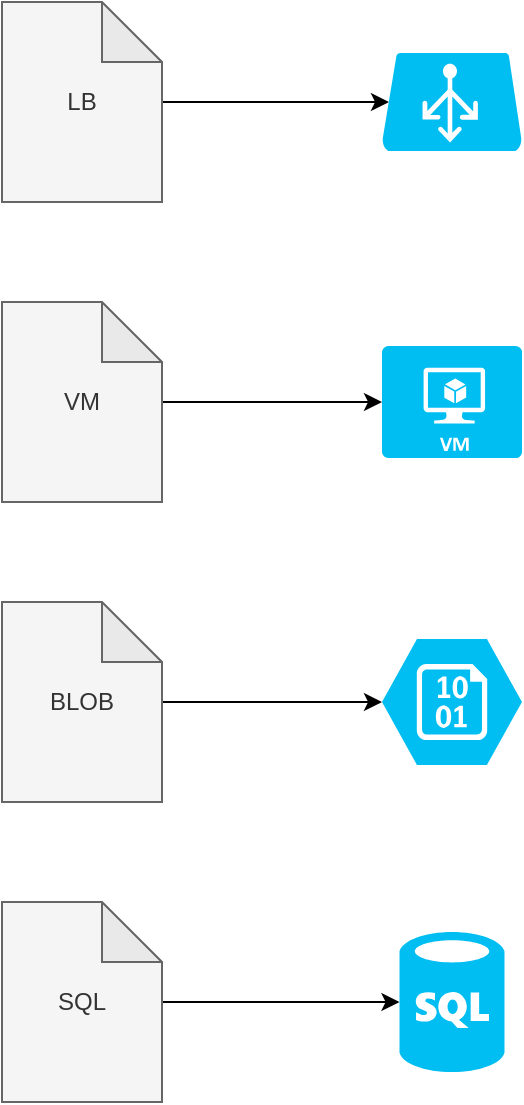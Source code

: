 <mxfile version="13.7.9" type="device" pages="4"><diagram name="all-at-once" id="P-Oke_rMvCE9W-2tJtfs"><mxGraphModel dx="1382" dy="849" grid="1" gridSize="10" guides="1" tooltips="1" connect="1" arrows="1" fold="1" page="1" pageScale="1" pageWidth="3300" pageHeight="4681" math="0" shadow="0"><root><mxCell id="qDnQP5oTMKFmABpns5De-0"/><mxCell id="qDnQP5oTMKFmABpns5De-1" parent="qDnQP5oTMKFmABpns5De-0"/><mxCell id="gpn5vfbEbV-p0I3VLx7I-1" style="edgeStyle=orthogonalEdgeStyle;rounded=0;orthogonalLoop=1;jettySize=auto;html=1;entryX=0.05;entryY=0.5;entryDx=0;entryDy=0;entryPerimeter=0;" edge="1" parent="qDnQP5oTMKFmABpns5De-1" source="qDnQP5oTMKFmABpns5De-4" target="qDnQP5oTMKFmABpns5De-13"><mxGeometry relative="1" as="geometry"/></mxCell><mxCell id="qDnQP5oTMKFmABpns5De-4" value="LB" style="shape=note;whiteSpace=wrap;html=1;backgroundOutline=1;darkOpacity=0.05;fillColor=#f5f5f5;strokeColor=#666666;fontColor=#333333;" vertex="1" parent="qDnQP5oTMKFmABpns5De-1"><mxGeometry x="490" y="290" width="80" height="100" as="geometry"/></mxCell><mxCell id="gpn5vfbEbV-p0I3VLx7I-2" style="edgeStyle=orthogonalEdgeStyle;rounded=0;orthogonalLoop=1;jettySize=auto;html=1;entryX=0;entryY=0.5;entryDx=0;entryDy=0;entryPerimeter=0;" edge="1" parent="qDnQP5oTMKFmABpns5De-1" source="qDnQP5oTMKFmABpns5De-7" target="qDnQP5oTMKFmABpns5De-14"><mxGeometry relative="1" as="geometry"/></mxCell><mxCell id="qDnQP5oTMKFmABpns5De-7" value="VM" style="shape=note;whiteSpace=wrap;html=1;backgroundOutline=1;darkOpacity=0.05;fillColor=#f5f5f5;strokeColor=#666666;fontColor=#333333;" vertex="1" parent="qDnQP5oTMKFmABpns5De-1"><mxGeometry x="490" y="440" width="80" height="100" as="geometry"/></mxCell><mxCell id="gpn5vfbEbV-p0I3VLx7I-3" style="edgeStyle=orthogonalEdgeStyle;rounded=0;orthogonalLoop=1;jettySize=auto;html=1;entryX=0;entryY=0.5;entryDx=0;entryDy=0;entryPerimeter=0;" edge="1" parent="qDnQP5oTMKFmABpns5De-1" source="qDnQP5oTMKFmABpns5De-10" target="qDnQP5oTMKFmABpns5De-16"><mxGeometry relative="1" as="geometry"/></mxCell><mxCell id="qDnQP5oTMKFmABpns5De-10" value="BLOB" style="shape=note;whiteSpace=wrap;html=1;backgroundOutline=1;darkOpacity=0.05;fillColor=#f5f5f5;strokeColor=#666666;fontColor=#333333;" vertex="1" parent="qDnQP5oTMKFmABpns5De-1"><mxGeometry x="490" y="590" width="80" height="100" as="geometry"/></mxCell><mxCell id="gpn5vfbEbV-p0I3VLx7I-4" style="edgeStyle=orthogonalEdgeStyle;rounded=0;orthogonalLoop=1;jettySize=auto;html=1;entryX=0;entryY=0.5;entryDx=0;entryDy=0;entryPerimeter=0;" edge="1" parent="qDnQP5oTMKFmABpns5De-1" source="qDnQP5oTMKFmABpns5De-12" target="qDnQP5oTMKFmABpns5De-15"><mxGeometry relative="1" as="geometry"/></mxCell><mxCell id="qDnQP5oTMKFmABpns5De-12" value="SQL" style="shape=note;whiteSpace=wrap;html=1;backgroundOutline=1;darkOpacity=0.05;fillColor=#f5f5f5;strokeColor=#666666;fontColor=#333333;" vertex="1" parent="qDnQP5oTMKFmABpns5De-1"><mxGeometry x="490" y="740" width="80" height="100" as="geometry"/></mxCell><mxCell id="qDnQP5oTMKFmABpns5De-13" value="" style="verticalLabelPosition=bottom;html=1;verticalAlign=top;align=center;strokeColor=none;fillColor=#00BEF2;shape=mxgraph.azure.azure_load_balancer;aspect=fixed;" vertex="1" parent="qDnQP5oTMKFmABpns5De-1"><mxGeometry x="680" y="315.5" width="70" height="49" as="geometry"/></mxCell><mxCell id="qDnQP5oTMKFmABpns5De-14" value="" style="verticalLabelPosition=bottom;html=1;verticalAlign=top;align=center;strokeColor=none;fillColor=#00BEF2;shape=mxgraph.azure.virtual_machine;aspect=fixed;" vertex="1" parent="qDnQP5oTMKFmABpns5De-1"><mxGeometry x="680" y="462" width="70" height="56" as="geometry"/></mxCell><mxCell id="qDnQP5oTMKFmABpns5De-15" value="" style="verticalLabelPosition=bottom;html=1;verticalAlign=top;align=center;strokeColor=none;fillColor=#00BEF2;shape=mxgraph.azure.sql_database;aspect=fixed;" vertex="1" parent="qDnQP5oTMKFmABpns5De-1"><mxGeometry x="688.75" y="755" width="52.5" height="70" as="geometry"/></mxCell><mxCell id="qDnQP5oTMKFmABpns5De-16" value="" style="verticalLabelPosition=bottom;html=1;verticalAlign=top;align=center;strokeColor=none;fillColor=#00BEF2;shape=mxgraph.azure.storage_blob;aspect=fixed;" vertex="1" parent="qDnQP5oTMKFmABpns5De-1"><mxGeometry x="680" y="608.5" width="70" height="63" as="geometry"/></mxCell></root></mxGraphModel></diagram><diagram id="Kcz2t-o6_MFLXZgYWNiz" name="top-to-bottom"><mxGraphModel dx="1152" dy="708" grid="1" gridSize="10" guides="1" tooltips="1" connect="1" arrows="1" fold="1" page="1" pageScale="1" pageWidth="3300" pageHeight="4681" math="0" shadow="0"><root><mxCell id="pcutb_ZvgJZBlIGZoFPS-0"/><mxCell id="pcutb_ZvgJZBlIGZoFPS-1" parent="pcutb_ZvgJZBlIGZoFPS-0"/><mxCell id="Iktdrq0jGO_tOeGGo-t5-5" value="1" style="edgeStyle=orthogonalEdgeStyle;rounded=0;orthogonalLoop=1;jettySize=auto;html=1;entryX=0.5;entryY=0;entryDx=0;entryDy=0;entryPerimeter=0;fillColor=#f5f5f5;strokeColor=#666666;" edge="1" parent="pcutb_ZvgJZBlIGZoFPS-1" source="gCMxDsAX92g03JPzwYp0-0" target="gCMxDsAX92g03JPzwYp0-1"><mxGeometry relative="1" as="geometry"/></mxCell><mxCell id="Iktdrq0jGO_tOeGGo-t5-11" style="edgeStyle=orthogonalEdgeStyle;rounded=0;orthogonalLoop=1;jettySize=auto;html=1;entryX=0;entryY=0.5;entryDx=0;entryDy=0;entryPerimeter=0;" edge="1" parent="pcutb_ZvgJZBlIGZoFPS-1" source="gCMxDsAX92g03JPzwYp0-0" target="Iktdrq0jGO_tOeGGo-t5-2"><mxGeometry relative="1" as="geometry"/></mxCell><mxCell id="gCMxDsAX92g03JPzwYp0-0" value="SQL" style="shape=note;whiteSpace=wrap;html=1;backgroundOutline=1;darkOpacity=0.05;fillColor=#f5f5f5;strokeColor=#666666;fontColor=#333333;" vertex="1" parent="pcutb_ZvgJZBlIGZoFPS-1"><mxGeometry x="490" y="290" width="80" height="100" as="geometry"/></mxCell><mxCell id="Iktdrq0jGO_tOeGGo-t5-6" value="2" style="edgeStyle=orthogonalEdgeStyle;rounded=0;orthogonalLoop=1;jettySize=auto;html=1;entryX=0.5;entryY=0;entryDx=0;entryDy=0;entryPerimeter=0;fillColor=#f5f5f5;strokeColor=#666666;" edge="1" parent="pcutb_ZvgJZBlIGZoFPS-1" source="gCMxDsAX92g03JPzwYp0-1" target="gCMxDsAX92g03JPzwYp0-2"><mxGeometry relative="1" as="geometry"/></mxCell><mxCell id="Iktdrq0jGO_tOeGGo-t5-10" style="edgeStyle=orthogonalEdgeStyle;rounded=0;orthogonalLoop=1;jettySize=auto;html=1;entryX=0;entryY=0.5;entryDx=0;entryDy=0;entryPerimeter=0;" edge="1" parent="pcutb_ZvgJZBlIGZoFPS-1" source="gCMxDsAX92g03JPzwYp0-1" target="Iktdrq0jGO_tOeGGo-t5-3"><mxGeometry relative="1" as="geometry"/></mxCell><mxCell id="gCMxDsAX92g03JPzwYp0-1" value="BLOB" style="shape=note;whiteSpace=wrap;html=1;backgroundOutline=1;darkOpacity=0.05;fillColor=#f5f5f5;strokeColor=#666666;fontColor=#333333;" vertex="1" parent="pcutb_ZvgJZBlIGZoFPS-1"><mxGeometry x="490" y="440" width="80" height="100" as="geometry"/></mxCell><mxCell id="Iktdrq0jGO_tOeGGo-t5-7" value="3" style="edgeStyle=orthogonalEdgeStyle;rounded=0;orthogonalLoop=1;jettySize=auto;html=1;entryX=0.5;entryY=0;entryDx=0;entryDy=0;entryPerimeter=0;fillColor=#f5f5f5;strokeColor=#666666;" edge="1" parent="pcutb_ZvgJZBlIGZoFPS-1" source="gCMxDsAX92g03JPzwYp0-2" target="gCMxDsAX92g03JPzwYp0-3"><mxGeometry relative="1" as="geometry"/></mxCell><mxCell id="Iktdrq0jGO_tOeGGo-t5-9" style="edgeStyle=orthogonalEdgeStyle;rounded=0;orthogonalLoop=1;jettySize=auto;html=1;entryX=0;entryY=0.5;entryDx=0;entryDy=0;entryPerimeter=0;" edge="1" parent="pcutb_ZvgJZBlIGZoFPS-1" source="gCMxDsAX92g03JPzwYp0-2" target="Iktdrq0jGO_tOeGGo-t5-1"><mxGeometry relative="1" as="geometry"/></mxCell><mxCell id="gCMxDsAX92g03JPzwYp0-2" value="VM" style="shape=note;whiteSpace=wrap;html=1;backgroundOutline=1;darkOpacity=0.05;fillColor=#f5f5f5;strokeColor=#666666;fontColor=#333333;" vertex="1" parent="pcutb_ZvgJZBlIGZoFPS-1"><mxGeometry x="490" y="590" width="80" height="100" as="geometry"/></mxCell><mxCell id="Iktdrq0jGO_tOeGGo-t5-12" style="edgeStyle=orthogonalEdgeStyle;rounded=0;orthogonalLoop=1;jettySize=auto;html=1;entryX=0.05;entryY=0.5;entryDx=0;entryDy=0;entryPerimeter=0;" edge="1" parent="pcutb_ZvgJZBlIGZoFPS-1" source="gCMxDsAX92g03JPzwYp0-3" target="Iktdrq0jGO_tOeGGo-t5-0"><mxGeometry relative="1" as="geometry"/></mxCell><mxCell id="gCMxDsAX92g03JPzwYp0-3" value="LB" style="shape=note;whiteSpace=wrap;html=1;backgroundOutline=1;darkOpacity=0.05;fillColor=#f5f5f5;strokeColor=#666666;fontColor=#333333;" vertex="1" parent="pcutb_ZvgJZBlIGZoFPS-1"><mxGeometry x="490" y="740" width="80" height="100" as="geometry"/></mxCell><mxCell id="Iktdrq0jGO_tOeGGo-t5-0" value="" style="verticalLabelPosition=bottom;html=1;verticalAlign=top;align=center;strokeColor=none;fillColor=#00BEF2;shape=mxgraph.azure.azure_load_balancer;aspect=fixed;" vertex="1" parent="pcutb_ZvgJZBlIGZoFPS-1"><mxGeometry x="680" y="765.5" width="70" height="49" as="geometry"/></mxCell><mxCell id="Iktdrq0jGO_tOeGGo-t5-1" value="" style="verticalLabelPosition=bottom;html=1;verticalAlign=top;align=center;strokeColor=none;fillColor=#00BEF2;shape=mxgraph.azure.virtual_machine;aspect=fixed;" vertex="1" parent="pcutb_ZvgJZBlIGZoFPS-1"><mxGeometry x="680" y="612" width="70" height="56" as="geometry"/></mxCell><mxCell id="Iktdrq0jGO_tOeGGo-t5-2" value="" style="verticalLabelPosition=bottom;html=1;verticalAlign=top;align=center;strokeColor=none;fillColor=#00BEF2;shape=mxgraph.azure.sql_database;aspect=fixed;" vertex="1" parent="pcutb_ZvgJZBlIGZoFPS-1"><mxGeometry x="688.75" y="305" width="52.5" height="70" as="geometry"/></mxCell><mxCell id="Iktdrq0jGO_tOeGGo-t5-3" value="" style="verticalLabelPosition=bottom;html=1;verticalAlign=top;align=center;strokeColor=none;fillColor=#00BEF2;shape=mxgraph.azure.storage_blob;aspect=fixed;" vertex="1" parent="pcutb_ZvgJZBlIGZoFPS-1"><mxGeometry x="680" y="458.5" width="70" height="63" as="geometry"/></mxCell></root></mxGraphModel></diagram><diagram id="cL2MnPZc4od3jHyJwbha" name="dependency"><mxGraphModel dx="1382" dy="849" grid="1" gridSize="10" guides="1" tooltips="1" connect="1" arrows="1" fold="1" page="1" pageScale="1" pageWidth="3300" pageHeight="4681" math="0" shadow="0"><root><mxCell id="WMYjqis9OCY5GD_dRImF-0"/><mxCell id="WMYjqis9OCY5GD_dRImF-1" parent="WMYjqis9OCY5GD_dRImF-0"/><mxCell id="yTgW1SVbYf_lElvHyO5y-0" value="LB" style="shape=note;whiteSpace=wrap;html=1;backgroundOutline=1;darkOpacity=0.05;fillColor=#f5f5f5;strokeColor=#666666;fontColor=#333333;" vertex="1" parent="WMYjqis9OCY5GD_dRImF-1"><mxGeometry x="680" y="250" width="80" height="100" as="geometry"/></mxCell><mxCell id="yTgW1SVbYf_lElvHyO5y-6" style="edgeStyle=orthogonalEdgeStyle;rounded=0;orthogonalLoop=1;jettySize=auto;html=1;entryX=0.5;entryY=1;entryDx=0;entryDy=0;entryPerimeter=0;startArrow=classic;startFill=1;endArrow=none;endFill=0;fillColor=#f5f5f5;strokeColor=#666666;" edge="1" parent="WMYjqis9OCY5GD_dRImF-1" source="yTgW1SVbYf_lElvHyO5y-1" target="yTgW1SVbYf_lElvHyO5y-0"><mxGeometry relative="1" as="geometry"/></mxCell><mxCell id="yTgW1SVbYf_lElvHyO5y-1" value="VM" style="shape=note;whiteSpace=wrap;html=1;backgroundOutline=1;darkOpacity=0.05;fillColor=#f5f5f5;strokeColor=#666666;fontColor=#333333;" vertex="1" parent="WMYjqis9OCY5GD_dRImF-1"><mxGeometry x="680" y="450" width="80" height="100" as="geometry"/></mxCell><mxCell id="yTgW1SVbYf_lElvHyO5y-4" style="edgeStyle=orthogonalEdgeStyle;rounded=0;orthogonalLoop=1;jettySize=auto;html=1;entryX=0;entryY=0.5;entryDx=0;entryDy=0;entryPerimeter=0;fillColor=#f5f5f5;strokeColor=#666666;" edge="1" parent="WMYjqis9OCY5GD_dRImF-1" source="yTgW1SVbYf_lElvHyO5y-2" target="yTgW1SVbYf_lElvHyO5y-1"><mxGeometry relative="1" as="geometry"/></mxCell><mxCell id="yTgW1SVbYf_lElvHyO5y-2" value="BLOB" style="shape=note;whiteSpace=wrap;html=1;backgroundOutline=1;darkOpacity=0.05;fillColor=#f5f5f5;strokeColor=#666666;fontColor=#333333;" vertex="1" parent="WMYjqis9OCY5GD_dRImF-1"><mxGeometry x="600" y="620" width="80" height="100" as="geometry"/></mxCell><mxCell id="yTgW1SVbYf_lElvHyO5y-5" style="edgeStyle=orthogonalEdgeStyle;rounded=0;orthogonalLoop=1;jettySize=auto;html=1;fillColor=#f5f5f5;strokeColor=#666666;" edge="1" parent="WMYjqis9OCY5GD_dRImF-1" source="yTgW1SVbYf_lElvHyO5y-3"><mxGeometry relative="1" as="geometry"><mxPoint x="760" y="500" as="targetPoint"/><Array as="points"><mxPoint x="800" y="500"/><mxPoint x="760" y="500"/></Array></mxGeometry></mxCell><mxCell id="yTgW1SVbYf_lElvHyO5y-3" value="SQL" style="shape=note;whiteSpace=wrap;html=1;backgroundOutline=1;darkOpacity=0.05;fillColor=#f5f5f5;strokeColor=#666666;fontColor=#333333;" vertex="1" parent="WMYjqis9OCY5GD_dRImF-1"><mxGeometry x="760" y="620" width="80" height="100" as="geometry"/></mxCell></root></mxGraphModel></diagram><diagram id="g519m-o9Z2ifeXJOyP2e" name="dag"><mxGraphModel dx="953" dy="586" grid="1" gridSize="10" guides="1" tooltips="1" connect="1" arrows="1" fold="1" page="1" pageScale="1" pageWidth="3300" pageHeight="4681" math="0" shadow="0"><root><mxCell id="Az2PCBC8KwYQsFWy0vwV-0"/><mxCell id="Az2PCBC8KwYQsFWy0vwV-1" parent="Az2PCBC8KwYQsFWy0vwV-0"/><mxCell id="Az2PCBC8KwYQsFWy0vwV-11" style="edgeStyle=none;rounded=0;orthogonalLoop=1;jettySize=auto;html=1;entryX=0.5;entryY=0;entryDx=0;entryDy=0;startArrow=none;startFill=0;endArrow=classic;endFill=1;" edge="1" parent="Az2PCBC8KwYQsFWy0vwV-1" source="Az2PCBC8KwYQsFWy0vwV-2" target="Az2PCBC8KwYQsFWy0vwV-5"><mxGeometry relative="1" as="geometry"/></mxCell><mxCell id="Az2PCBC8KwYQsFWy0vwV-12" style="edgeStyle=none;rounded=0;orthogonalLoop=1;jettySize=auto;html=1;exitX=1;exitY=1;exitDx=0;exitDy=0;entryX=0.5;entryY=0;entryDx=0;entryDy=0;startArrow=none;startFill=0;endArrow=classic;endFill=1;" edge="1" parent="Az2PCBC8KwYQsFWy0vwV-1" source="Az2PCBC8KwYQsFWy0vwV-2" target="Az2PCBC8KwYQsFWy0vwV-4"><mxGeometry relative="1" as="geometry"/></mxCell><mxCell id="Az2PCBC8KwYQsFWy0vwV-13" style="edgeStyle=none;rounded=0;orthogonalLoop=1;jettySize=auto;html=1;exitX=0;exitY=1;exitDx=0;exitDy=0;entryX=0.5;entryY=0;entryDx=0;entryDy=0;startArrow=none;startFill=0;endArrow=classic;endFill=1;" edge="1" parent="Az2PCBC8KwYQsFWy0vwV-1" source="Az2PCBC8KwYQsFWy0vwV-2" target="Az2PCBC8KwYQsFWy0vwV-3"><mxGeometry relative="1" as="geometry"/></mxCell><mxCell id="Az2PCBC8KwYQsFWy0vwV-2" value="B" style="ellipse;whiteSpace=wrap;html=1;aspect=fixed;" vertex="1" parent="Az2PCBC8KwYQsFWy0vwV-1"><mxGeometry x="580" y="310" width="40" height="40" as="geometry"/></mxCell><mxCell id="Az2PCBC8KwYQsFWy0vwV-14" style="edgeStyle=none;rounded=0;orthogonalLoop=1;jettySize=auto;html=1;exitX=0.5;exitY=1;exitDx=0;exitDy=0;entryX=0;entryY=0;entryDx=0;entryDy=0;startArrow=none;startFill=0;endArrow=classic;endFill=1;" edge="1" parent="Az2PCBC8KwYQsFWy0vwV-1" source="Az2PCBC8KwYQsFWy0vwV-3" target="Az2PCBC8KwYQsFWy0vwV-5"><mxGeometry relative="1" as="geometry"/></mxCell><mxCell id="Az2PCBC8KwYQsFWy0vwV-3" value="C" style="ellipse;whiteSpace=wrap;html=1;aspect=fixed;" vertex="1" parent="Az2PCBC8KwYQsFWy0vwV-1"><mxGeometry x="540" y="390" width="40" height="40" as="geometry"/></mxCell><mxCell id="Az2PCBC8KwYQsFWy0vwV-15" style="edgeStyle=none;rounded=0;orthogonalLoop=1;jettySize=auto;html=1;exitX=0.5;exitY=1;exitDx=0;exitDy=0;entryX=1;entryY=0;entryDx=0;entryDy=0;startArrow=none;startFill=0;endArrow=classic;endFill=1;" edge="1" parent="Az2PCBC8KwYQsFWy0vwV-1" source="Az2PCBC8KwYQsFWy0vwV-4" target="Az2PCBC8KwYQsFWy0vwV-5"><mxGeometry relative="1" as="geometry"/></mxCell><mxCell id="Az2PCBC8KwYQsFWy0vwV-4" value="D" style="ellipse;whiteSpace=wrap;html=1;aspect=fixed;" vertex="1" parent="Az2PCBC8KwYQsFWy0vwV-1"><mxGeometry x="620" y="390" width="40" height="40" as="geometry"/></mxCell><mxCell id="Az2PCBC8KwYQsFWy0vwV-16" style="edgeStyle=none;rounded=0;orthogonalLoop=1;jettySize=auto;html=1;exitX=0.5;exitY=1;exitDx=0;exitDy=0;entryX=0.5;entryY=0;entryDx=0;entryDy=0;startArrow=none;startFill=0;endArrow=classic;endFill=1;" edge="1" parent="Az2PCBC8KwYQsFWy0vwV-1" source="Az2PCBC8KwYQsFWy0vwV-5" target="Az2PCBC8KwYQsFWy0vwV-6"><mxGeometry relative="1" as="geometry"/></mxCell><mxCell id="Az2PCBC8KwYQsFWy0vwV-5" value="E" style="ellipse;whiteSpace=wrap;html=1;aspect=fixed;" vertex="1" parent="Az2PCBC8KwYQsFWy0vwV-1"><mxGeometry x="580" y="470" width="40" height="40" as="geometry"/></mxCell><mxCell id="Az2PCBC8KwYQsFWy0vwV-6" value="F" style="ellipse;whiteSpace=wrap;html=1;aspect=fixed;" vertex="1" parent="Az2PCBC8KwYQsFWy0vwV-1"><mxGeometry x="580" y="550" width="40" height="40" as="geometry"/></mxCell><mxCell id="Az2PCBC8KwYQsFWy0vwV-10" style="rounded=0;orthogonalLoop=1;jettySize=auto;html=1;exitX=1;exitY=1;exitDx=0;exitDy=0;entryX=0;entryY=0;entryDx=0;entryDy=0;startArrow=none;startFill=0;endArrow=classic;endFill=1;" edge="1" parent="Az2PCBC8KwYQsFWy0vwV-1" source="Az2PCBC8KwYQsFWy0vwV-7" target="Az2PCBC8KwYQsFWy0vwV-3"><mxGeometry relative="1" as="geometry"/></mxCell><mxCell id="Az2PCBC8KwYQsFWy0vwV-7" value="G" style="ellipse;whiteSpace=wrap;html=1;aspect=fixed;" vertex="1" parent="Az2PCBC8KwYQsFWy0vwV-1"><mxGeometry x="480" y="310" width="40" height="40" as="geometry"/></mxCell><mxCell id="Az2PCBC8KwYQsFWy0vwV-18" style="edgeStyle=none;rounded=0;orthogonalLoop=1;jettySize=auto;html=1;entryX=0.5;entryY=0;entryDx=0;entryDy=0;startArrow=none;startFill=0;endArrow=classic;endFill=1;" edge="1" parent="Az2PCBC8KwYQsFWy0vwV-1" source="Az2PCBC8KwYQsFWy0vwV-17" target="Az2PCBC8KwYQsFWy0vwV-2"><mxGeometry relative="1" as="geometry"/></mxCell><mxCell id="Az2PCBC8KwYQsFWy0vwV-17" value="A" style="ellipse;whiteSpace=wrap;html=1;aspect=fixed;" vertex="1" parent="Az2PCBC8KwYQsFWy0vwV-1"><mxGeometry x="580" y="230" width="40" height="40" as="geometry"/></mxCell></root></mxGraphModel></diagram></mxfile>